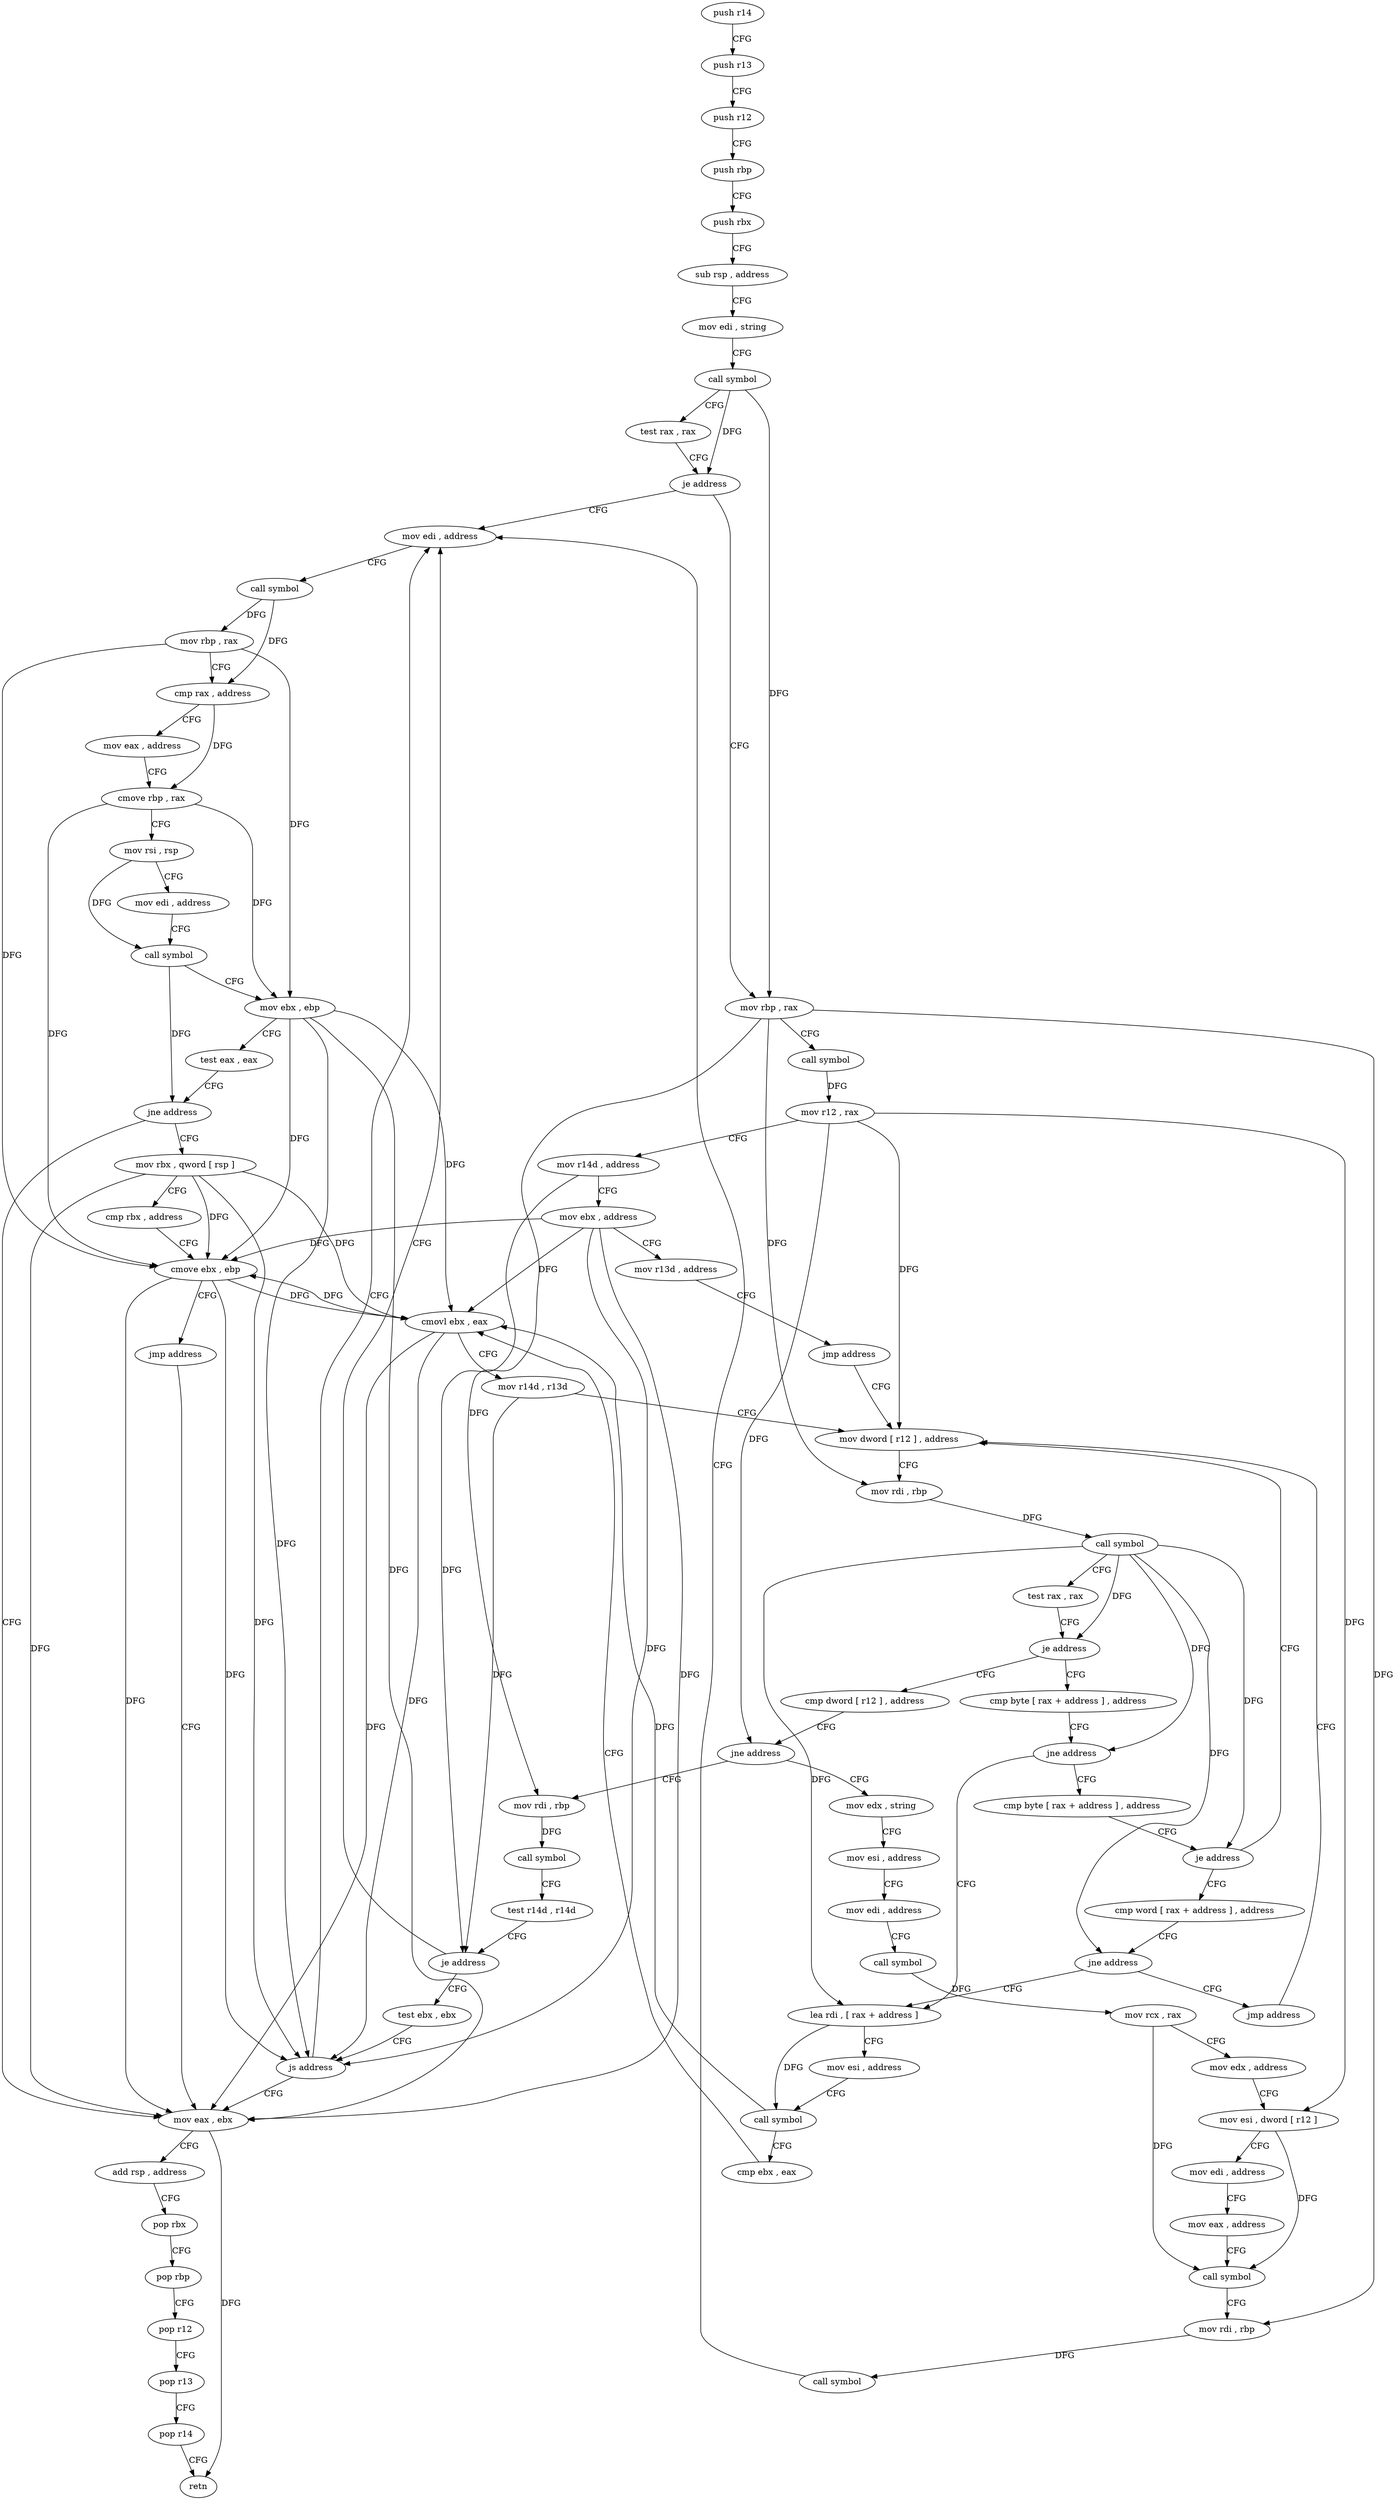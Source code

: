 digraph "func" {
"4258657" [label = "push r14" ]
"4258659" [label = "push r13" ]
"4258661" [label = "push r12" ]
"4258663" [label = "push rbp" ]
"4258664" [label = "push rbx" ]
"4258665" [label = "sub rsp , address" ]
"4258669" [label = "mov edi , string" ]
"4258674" [label = "call symbol" ]
"4258679" [label = "test rax , rax" ]
"4258682" [label = "je address" ]
"4258811" [label = "mov edi , address" ]
"4258684" [label = "mov rbp , rax" ]
"4258816" [label = "call symbol" ]
"4258821" [label = "mov rbp , rax" ]
"4258824" [label = "cmp rax , address" ]
"4258828" [label = "mov eax , address" ]
"4258833" [label = "cmove rbp , rax" ]
"4258837" [label = "mov rsi , rsp" ]
"4258840" [label = "mov edi , address" ]
"4258845" [label = "call symbol" ]
"4258850" [label = "mov ebx , ebp" ]
"4258852" [label = "test eax , eax" ]
"4258854" [label = "jne address" ]
"4258741" [label = "mov eax , ebx" ]
"4258856" [label = "mov rbx , qword [ rsp ]" ]
"4258687" [label = "call symbol" ]
"4258692" [label = "mov r12 , rax" ]
"4258695" [label = "mov r14d , address" ]
"4258701" [label = "mov ebx , address" ]
"4258706" [label = "mov r13d , address" ]
"4258712" [label = "jmp address" ]
"4258891" [label = "mov dword [ r12 ] , address" ]
"4258743" [label = "add rsp , address" ]
"4258747" [label = "pop rbx" ]
"4258748" [label = "pop rbp" ]
"4258749" [label = "pop r12" ]
"4258751" [label = "pop r13" ]
"4258753" [label = "pop r14" ]
"4258755" [label = "retn" ]
"4258860" [label = "cmp rbx , address" ]
"4258864" [label = "cmove ebx , ebp" ]
"4258867" [label = "jmp address" ]
"4258899" [label = "mov rdi , rbp" ]
"4258902" [label = "call symbol" ]
"4258907" [label = "test rax , rax" ]
"4258910" [label = "je address" ]
"4258717" [label = "cmp dword [ r12 ] , address" ]
"4258916" [label = "cmp byte [ rax + address ] , address" ]
"4258722" [label = "jne address" ]
"4258756" [label = "mov edx , string" ]
"4258724" [label = "mov rdi , rbp" ]
"4258920" [label = "jne address" ]
"4258869" [label = "lea rdi , [ rax + address ]" ]
"4258922" [label = "cmp byte [ rax + address ] , address" ]
"4258761" [label = "mov esi , address" ]
"4258766" [label = "mov edi , address" ]
"4258771" [label = "call symbol" ]
"4258776" [label = "mov rcx , rax" ]
"4258779" [label = "mov edx , address" ]
"4258784" [label = "mov esi , dword [ r12 ]" ]
"4258788" [label = "mov edi , address" ]
"4258793" [label = "mov eax , address" ]
"4258798" [label = "call symbol" ]
"4258803" [label = "mov rdi , rbp" ]
"4258806" [label = "call symbol" ]
"4258727" [label = "call symbol" ]
"4258732" [label = "test r14d , r14d" ]
"4258735" [label = "je address" ]
"4258737" [label = "test ebx , ebx" ]
"4258873" [label = "mov esi , address" ]
"4258878" [label = "call symbol" ]
"4258883" [label = "cmp ebx , eax" ]
"4258885" [label = "cmovl ebx , eax" ]
"4258888" [label = "mov r14d , r13d" ]
"4258926" [label = "je address" ]
"4258928" [label = "cmp word [ rax + address ] , address" ]
"4258739" [label = "js address" ]
"4258933" [label = "jne address" ]
"4258935" [label = "jmp address" ]
"4258657" -> "4258659" [ label = "CFG" ]
"4258659" -> "4258661" [ label = "CFG" ]
"4258661" -> "4258663" [ label = "CFG" ]
"4258663" -> "4258664" [ label = "CFG" ]
"4258664" -> "4258665" [ label = "CFG" ]
"4258665" -> "4258669" [ label = "CFG" ]
"4258669" -> "4258674" [ label = "CFG" ]
"4258674" -> "4258679" [ label = "CFG" ]
"4258674" -> "4258682" [ label = "DFG" ]
"4258674" -> "4258684" [ label = "DFG" ]
"4258679" -> "4258682" [ label = "CFG" ]
"4258682" -> "4258811" [ label = "CFG" ]
"4258682" -> "4258684" [ label = "CFG" ]
"4258811" -> "4258816" [ label = "CFG" ]
"4258684" -> "4258687" [ label = "CFG" ]
"4258684" -> "4258899" [ label = "DFG" ]
"4258684" -> "4258803" [ label = "DFG" ]
"4258684" -> "4258724" [ label = "DFG" ]
"4258816" -> "4258821" [ label = "DFG" ]
"4258816" -> "4258824" [ label = "DFG" ]
"4258821" -> "4258824" [ label = "CFG" ]
"4258821" -> "4258850" [ label = "DFG" ]
"4258821" -> "4258864" [ label = "DFG" ]
"4258824" -> "4258828" [ label = "CFG" ]
"4258824" -> "4258833" [ label = "DFG" ]
"4258828" -> "4258833" [ label = "CFG" ]
"4258833" -> "4258837" [ label = "CFG" ]
"4258833" -> "4258850" [ label = "DFG" ]
"4258833" -> "4258864" [ label = "DFG" ]
"4258837" -> "4258840" [ label = "CFG" ]
"4258837" -> "4258845" [ label = "DFG" ]
"4258840" -> "4258845" [ label = "CFG" ]
"4258845" -> "4258850" [ label = "CFG" ]
"4258845" -> "4258854" [ label = "DFG" ]
"4258850" -> "4258852" [ label = "CFG" ]
"4258850" -> "4258741" [ label = "DFG" ]
"4258850" -> "4258864" [ label = "DFG" ]
"4258850" -> "4258885" [ label = "DFG" ]
"4258850" -> "4258739" [ label = "DFG" ]
"4258852" -> "4258854" [ label = "CFG" ]
"4258854" -> "4258741" [ label = "CFG" ]
"4258854" -> "4258856" [ label = "CFG" ]
"4258741" -> "4258743" [ label = "CFG" ]
"4258741" -> "4258755" [ label = "DFG" ]
"4258856" -> "4258860" [ label = "CFG" ]
"4258856" -> "4258741" [ label = "DFG" ]
"4258856" -> "4258864" [ label = "DFG" ]
"4258856" -> "4258885" [ label = "DFG" ]
"4258856" -> "4258739" [ label = "DFG" ]
"4258687" -> "4258692" [ label = "DFG" ]
"4258692" -> "4258695" [ label = "CFG" ]
"4258692" -> "4258891" [ label = "DFG" ]
"4258692" -> "4258722" [ label = "DFG" ]
"4258692" -> "4258784" [ label = "DFG" ]
"4258695" -> "4258701" [ label = "CFG" ]
"4258695" -> "4258735" [ label = "DFG" ]
"4258701" -> "4258706" [ label = "CFG" ]
"4258701" -> "4258741" [ label = "DFG" ]
"4258701" -> "4258864" [ label = "DFG" ]
"4258701" -> "4258885" [ label = "DFG" ]
"4258701" -> "4258739" [ label = "DFG" ]
"4258706" -> "4258712" [ label = "CFG" ]
"4258712" -> "4258891" [ label = "CFG" ]
"4258891" -> "4258899" [ label = "CFG" ]
"4258743" -> "4258747" [ label = "CFG" ]
"4258747" -> "4258748" [ label = "CFG" ]
"4258748" -> "4258749" [ label = "CFG" ]
"4258749" -> "4258751" [ label = "CFG" ]
"4258751" -> "4258753" [ label = "CFG" ]
"4258753" -> "4258755" [ label = "CFG" ]
"4258860" -> "4258864" [ label = "CFG" ]
"4258864" -> "4258867" [ label = "CFG" ]
"4258864" -> "4258741" [ label = "DFG" ]
"4258864" -> "4258885" [ label = "DFG" ]
"4258864" -> "4258739" [ label = "DFG" ]
"4258867" -> "4258741" [ label = "CFG" ]
"4258899" -> "4258902" [ label = "DFG" ]
"4258902" -> "4258907" [ label = "CFG" ]
"4258902" -> "4258910" [ label = "DFG" ]
"4258902" -> "4258920" [ label = "DFG" ]
"4258902" -> "4258869" [ label = "DFG" ]
"4258902" -> "4258926" [ label = "DFG" ]
"4258902" -> "4258933" [ label = "DFG" ]
"4258907" -> "4258910" [ label = "CFG" ]
"4258910" -> "4258717" [ label = "CFG" ]
"4258910" -> "4258916" [ label = "CFG" ]
"4258717" -> "4258722" [ label = "CFG" ]
"4258916" -> "4258920" [ label = "CFG" ]
"4258722" -> "4258756" [ label = "CFG" ]
"4258722" -> "4258724" [ label = "CFG" ]
"4258756" -> "4258761" [ label = "CFG" ]
"4258724" -> "4258727" [ label = "DFG" ]
"4258920" -> "4258869" [ label = "CFG" ]
"4258920" -> "4258922" [ label = "CFG" ]
"4258869" -> "4258873" [ label = "CFG" ]
"4258869" -> "4258878" [ label = "DFG" ]
"4258922" -> "4258926" [ label = "CFG" ]
"4258761" -> "4258766" [ label = "CFG" ]
"4258766" -> "4258771" [ label = "CFG" ]
"4258771" -> "4258776" [ label = "DFG" ]
"4258776" -> "4258779" [ label = "CFG" ]
"4258776" -> "4258798" [ label = "DFG" ]
"4258779" -> "4258784" [ label = "CFG" ]
"4258784" -> "4258788" [ label = "CFG" ]
"4258784" -> "4258798" [ label = "DFG" ]
"4258788" -> "4258793" [ label = "CFG" ]
"4258793" -> "4258798" [ label = "CFG" ]
"4258798" -> "4258803" [ label = "CFG" ]
"4258803" -> "4258806" [ label = "DFG" ]
"4258806" -> "4258811" [ label = "CFG" ]
"4258727" -> "4258732" [ label = "CFG" ]
"4258732" -> "4258735" [ label = "CFG" ]
"4258735" -> "4258811" [ label = "CFG" ]
"4258735" -> "4258737" [ label = "CFG" ]
"4258737" -> "4258739" [ label = "CFG" ]
"4258873" -> "4258878" [ label = "CFG" ]
"4258878" -> "4258883" [ label = "CFG" ]
"4258878" -> "4258885" [ label = "DFG" ]
"4258883" -> "4258885" [ label = "CFG" ]
"4258885" -> "4258888" [ label = "CFG" ]
"4258885" -> "4258741" [ label = "DFG" ]
"4258885" -> "4258864" [ label = "DFG" ]
"4258885" -> "4258739" [ label = "DFG" ]
"4258888" -> "4258891" [ label = "CFG" ]
"4258888" -> "4258735" [ label = "DFG" ]
"4258926" -> "4258891" [ label = "CFG" ]
"4258926" -> "4258928" [ label = "CFG" ]
"4258928" -> "4258933" [ label = "CFG" ]
"4258739" -> "4258811" [ label = "CFG" ]
"4258739" -> "4258741" [ label = "CFG" ]
"4258933" -> "4258869" [ label = "CFG" ]
"4258933" -> "4258935" [ label = "CFG" ]
"4258935" -> "4258891" [ label = "CFG" ]
}

